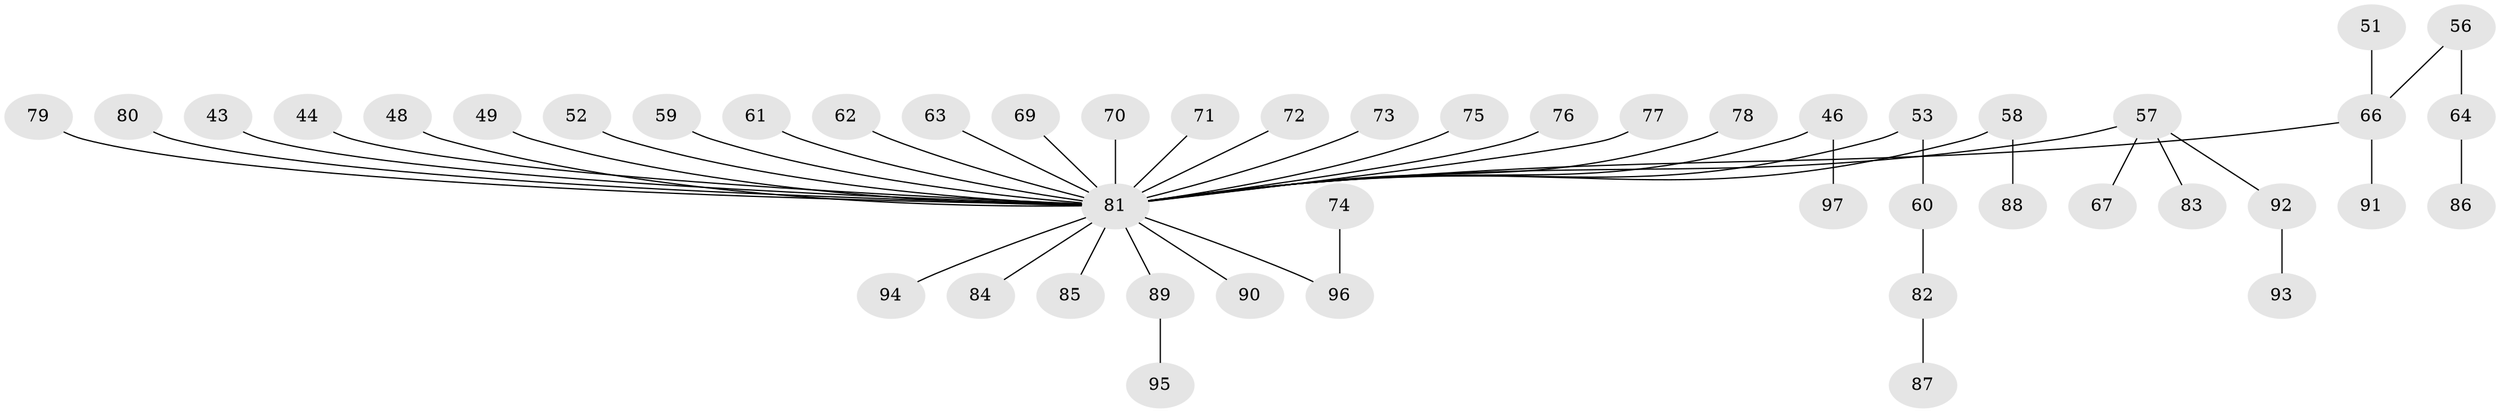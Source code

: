 // original degree distribution, {5: 0.020618556701030927, 6: 0.020618556701030927, 3: 0.13402061855670103, 4: 0.09278350515463918, 7: 0.010309278350515464, 2: 0.18556701030927836, 1: 0.5360824742268041}
// Generated by graph-tools (version 1.1) at 2025/53/03/09/25 04:53:38]
// undirected, 48 vertices, 47 edges
graph export_dot {
graph [start="1"]
  node [color=gray90,style=filled];
  43;
  44;
  46;
  48;
  49;
  51;
  52;
  53;
  56 [super="+40"];
  57 [super="+3+55"];
  58;
  59;
  60;
  61;
  62;
  63;
  64;
  66 [super="+33"];
  67;
  69;
  70;
  71;
  72;
  73;
  74;
  75;
  76;
  77;
  78;
  79;
  80;
  81 [super="+47+65+26+32+35+36+18+37+38+39+68+42"];
  82;
  83;
  84;
  85;
  86;
  87;
  88;
  89;
  90;
  91;
  92;
  93;
  94;
  95;
  96 [super="+54"];
  97;
  43 -- 81;
  44 -- 81;
  46 -- 97;
  46 -- 81;
  48 -- 81;
  49 -- 81;
  51 -- 66;
  52 -- 81;
  53 -- 60;
  53 -- 81;
  56 -- 66;
  56 -- 64;
  57 -- 67;
  57 -- 83;
  57 -- 92;
  57 -- 81;
  58 -- 88;
  58 -- 81;
  59 -- 81;
  60 -- 82;
  61 -- 81;
  62 -- 81;
  63 -- 81;
  64 -- 86;
  66 -- 91;
  66 -- 81;
  69 -- 81;
  70 -- 81;
  71 -- 81;
  72 -- 81;
  73 -- 81;
  74 -- 96;
  75 -- 81;
  76 -- 81;
  77 -- 81;
  78 -- 81;
  79 -- 81;
  80 -- 81;
  81 -- 84;
  81 -- 85;
  81 -- 89;
  81 -- 90;
  81 -- 94;
  81 -- 96;
  82 -- 87;
  89 -- 95;
  92 -- 93;
}
